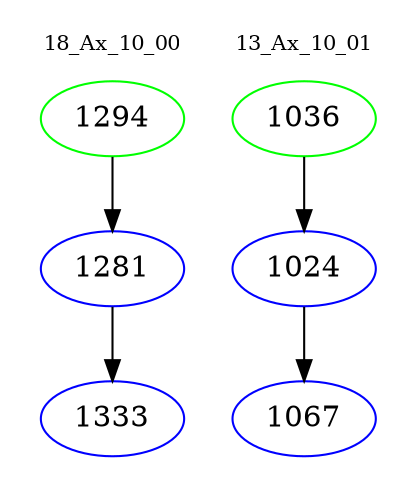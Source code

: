 digraph{
subgraph cluster_0 {
color = white
label = "18_Ax_10_00";
fontsize=10;
T0_1294 [label="1294", color="green"]
T0_1294 -> T0_1281 [color="black"]
T0_1281 [label="1281", color="blue"]
T0_1281 -> T0_1333 [color="black"]
T0_1333 [label="1333", color="blue"]
}
subgraph cluster_1 {
color = white
label = "13_Ax_10_01";
fontsize=10;
T1_1036 [label="1036", color="green"]
T1_1036 -> T1_1024 [color="black"]
T1_1024 [label="1024", color="blue"]
T1_1024 -> T1_1067 [color="black"]
T1_1067 [label="1067", color="blue"]
}
}
